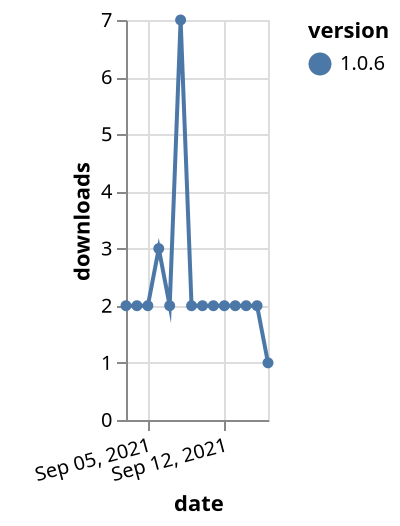 {"$schema": "https://vega.github.io/schema/vega-lite/v5.json", "description": "A simple bar chart with embedded data.", "data": {"values": [{"date": "2021-09-03", "total": 2911, "delta": 2, "version": "1.0.6"}, {"date": "2021-09-04", "total": 2913, "delta": 2, "version": "1.0.6"}, {"date": "2021-09-05", "total": 2915, "delta": 2, "version": "1.0.6"}, {"date": "2021-09-06", "total": 2918, "delta": 3, "version": "1.0.6"}, {"date": "2021-09-07", "total": 2920, "delta": 2, "version": "1.0.6"}, {"date": "2021-09-08", "total": 2927, "delta": 7, "version": "1.0.6"}, {"date": "2021-09-09", "total": 2929, "delta": 2, "version": "1.0.6"}, {"date": "2021-09-10", "total": 2931, "delta": 2, "version": "1.0.6"}, {"date": "2021-09-11", "total": 2933, "delta": 2, "version": "1.0.6"}, {"date": "2021-09-12", "total": 2935, "delta": 2, "version": "1.0.6"}, {"date": "2021-09-13", "total": 2937, "delta": 2, "version": "1.0.6"}, {"date": "2021-09-14", "total": 2939, "delta": 2, "version": "1.0.6"}, {"date": "2021-09-15", "total": 2941, "delta": 2, "version": "1.0.6"}, {"date": "2021-09-16", "total": 2942, "delta": 1, "version": "1.0.6"}]}, "width": "container", "mark": {"type": "line", "point": {"filled": true}}, "encoding": {"x": {"field": "date", "type": "temporal", "timeUnit": "yearmonthdate", "title": "date", "axis": {"labelAngle": -15}}, "y": {"field": "delta", "type": "quantitative", "title": "downloads"}, "color": {"field": "version", "type": "nominal"}, "tooltip": {"field": "delta"}}}